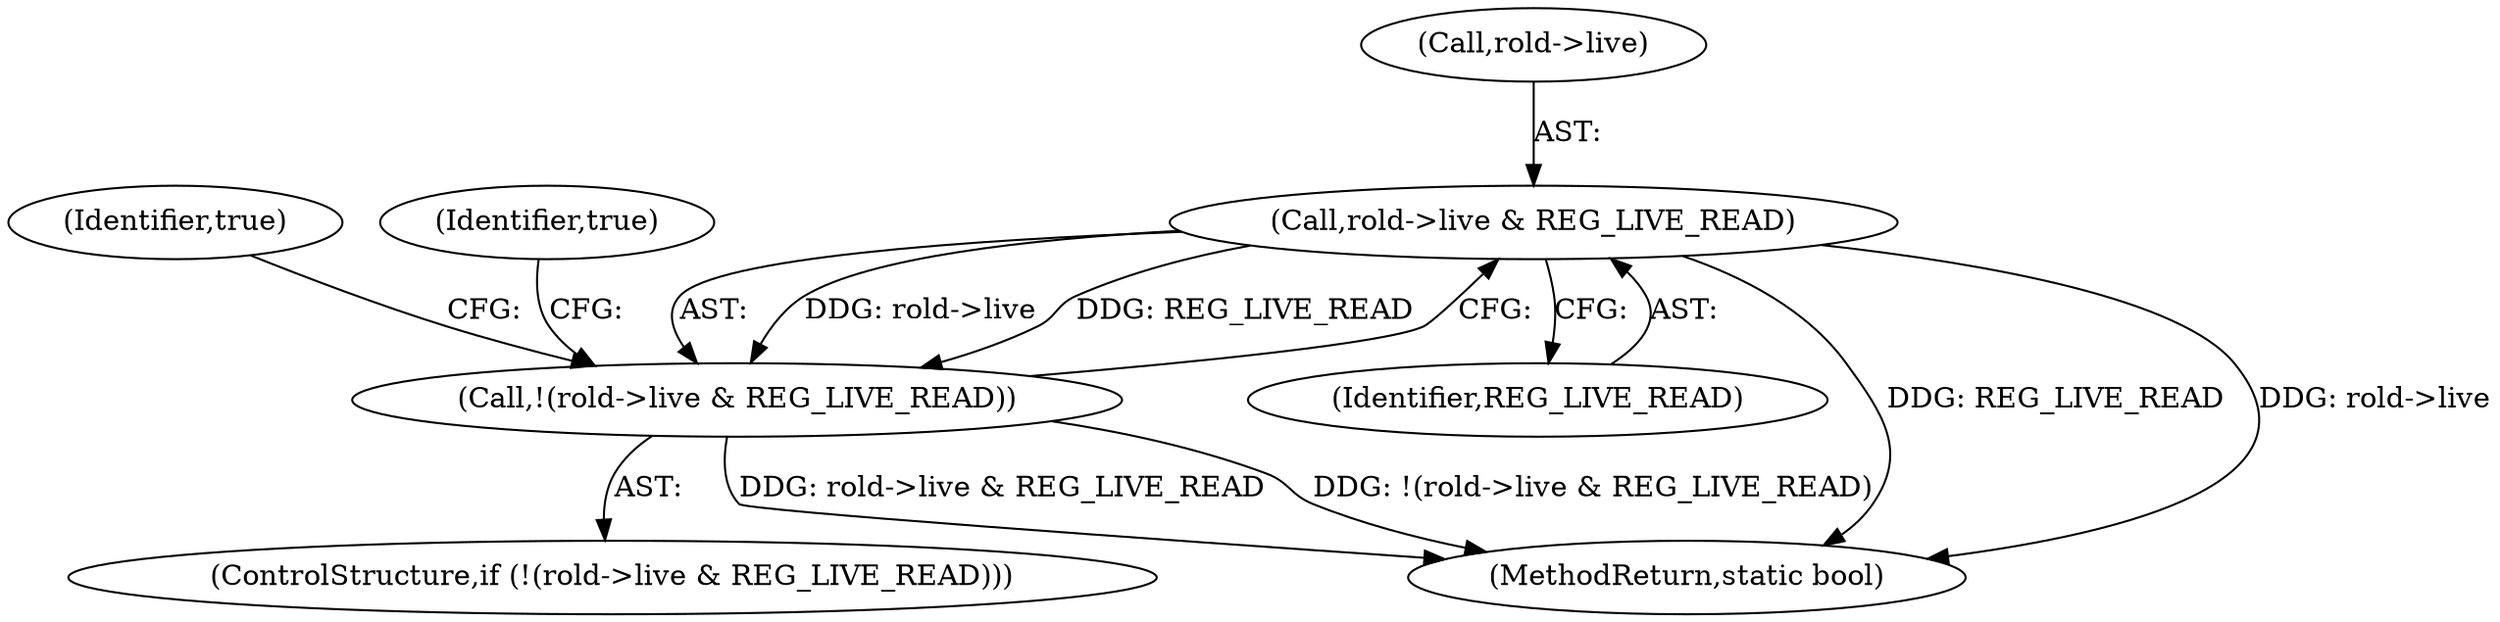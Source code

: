 digraph "0_linux_179d1c5602997fef5a940c6ddcf31212cbfebd14@pointer" {
"1000121" [label="(Call,rold->live & REG_LIVE_READ)"];
"1000120" [label="(Call,!(rold->live & REG_LIVE_READ))"];
"1000125" [label="(Identifier,REG_LIVE_READ)"];
"1000122" [label="(Call,rold->live)"];
"1000119" [label="(ControlStructure,if (!(rold->live & REG_LIVE_READ)))"];
"1000280" [label="(MethodReturn,static bool)"];
"1000121" [label="(Call,rold->live & REG_LIVE_READ)"];
"1000120" [label="(Call,!(rold->live & REG_LIVE_READ))"];
"1000129" [label="(Identifier,true)"];
"1000127" [label="(Identifier,true)"];
"1000121" -> "1000120"  [label="AST: "];
"1000121" -> "1000125"  [label="CFG: "];
"1000122" -> "1000121"  [label="AST: "];
"1000125" -> "1000121"  [label="AST: "];
"1000120" -> "1000121"  [label="CFG: "];
"1000121" -> "1000280"  [label="DDG: REG_LIVE_READ"];
"1000121" -> "1000280"  [label="DDG: rold->live"];
"1000121" -> "1000120"  [label="DDG: rold->live"];
"1000121" -> "1000120"  [label="DDG: REG_LIVE_READ"];
"1000120" -> "1000119"  [label="AST: "];
"1000127" -> "1000120"  [label="CFG: "];
"1000129" -> "1000120"  [label="CFG: "];
"1000120" -> "1000280"  [label="DDG: rold->live & REG_LIVE_READ"];
"1000120" -> "1000280"  [label="DDG: !(rold->live & REG_LIVE_READ)"];
}
